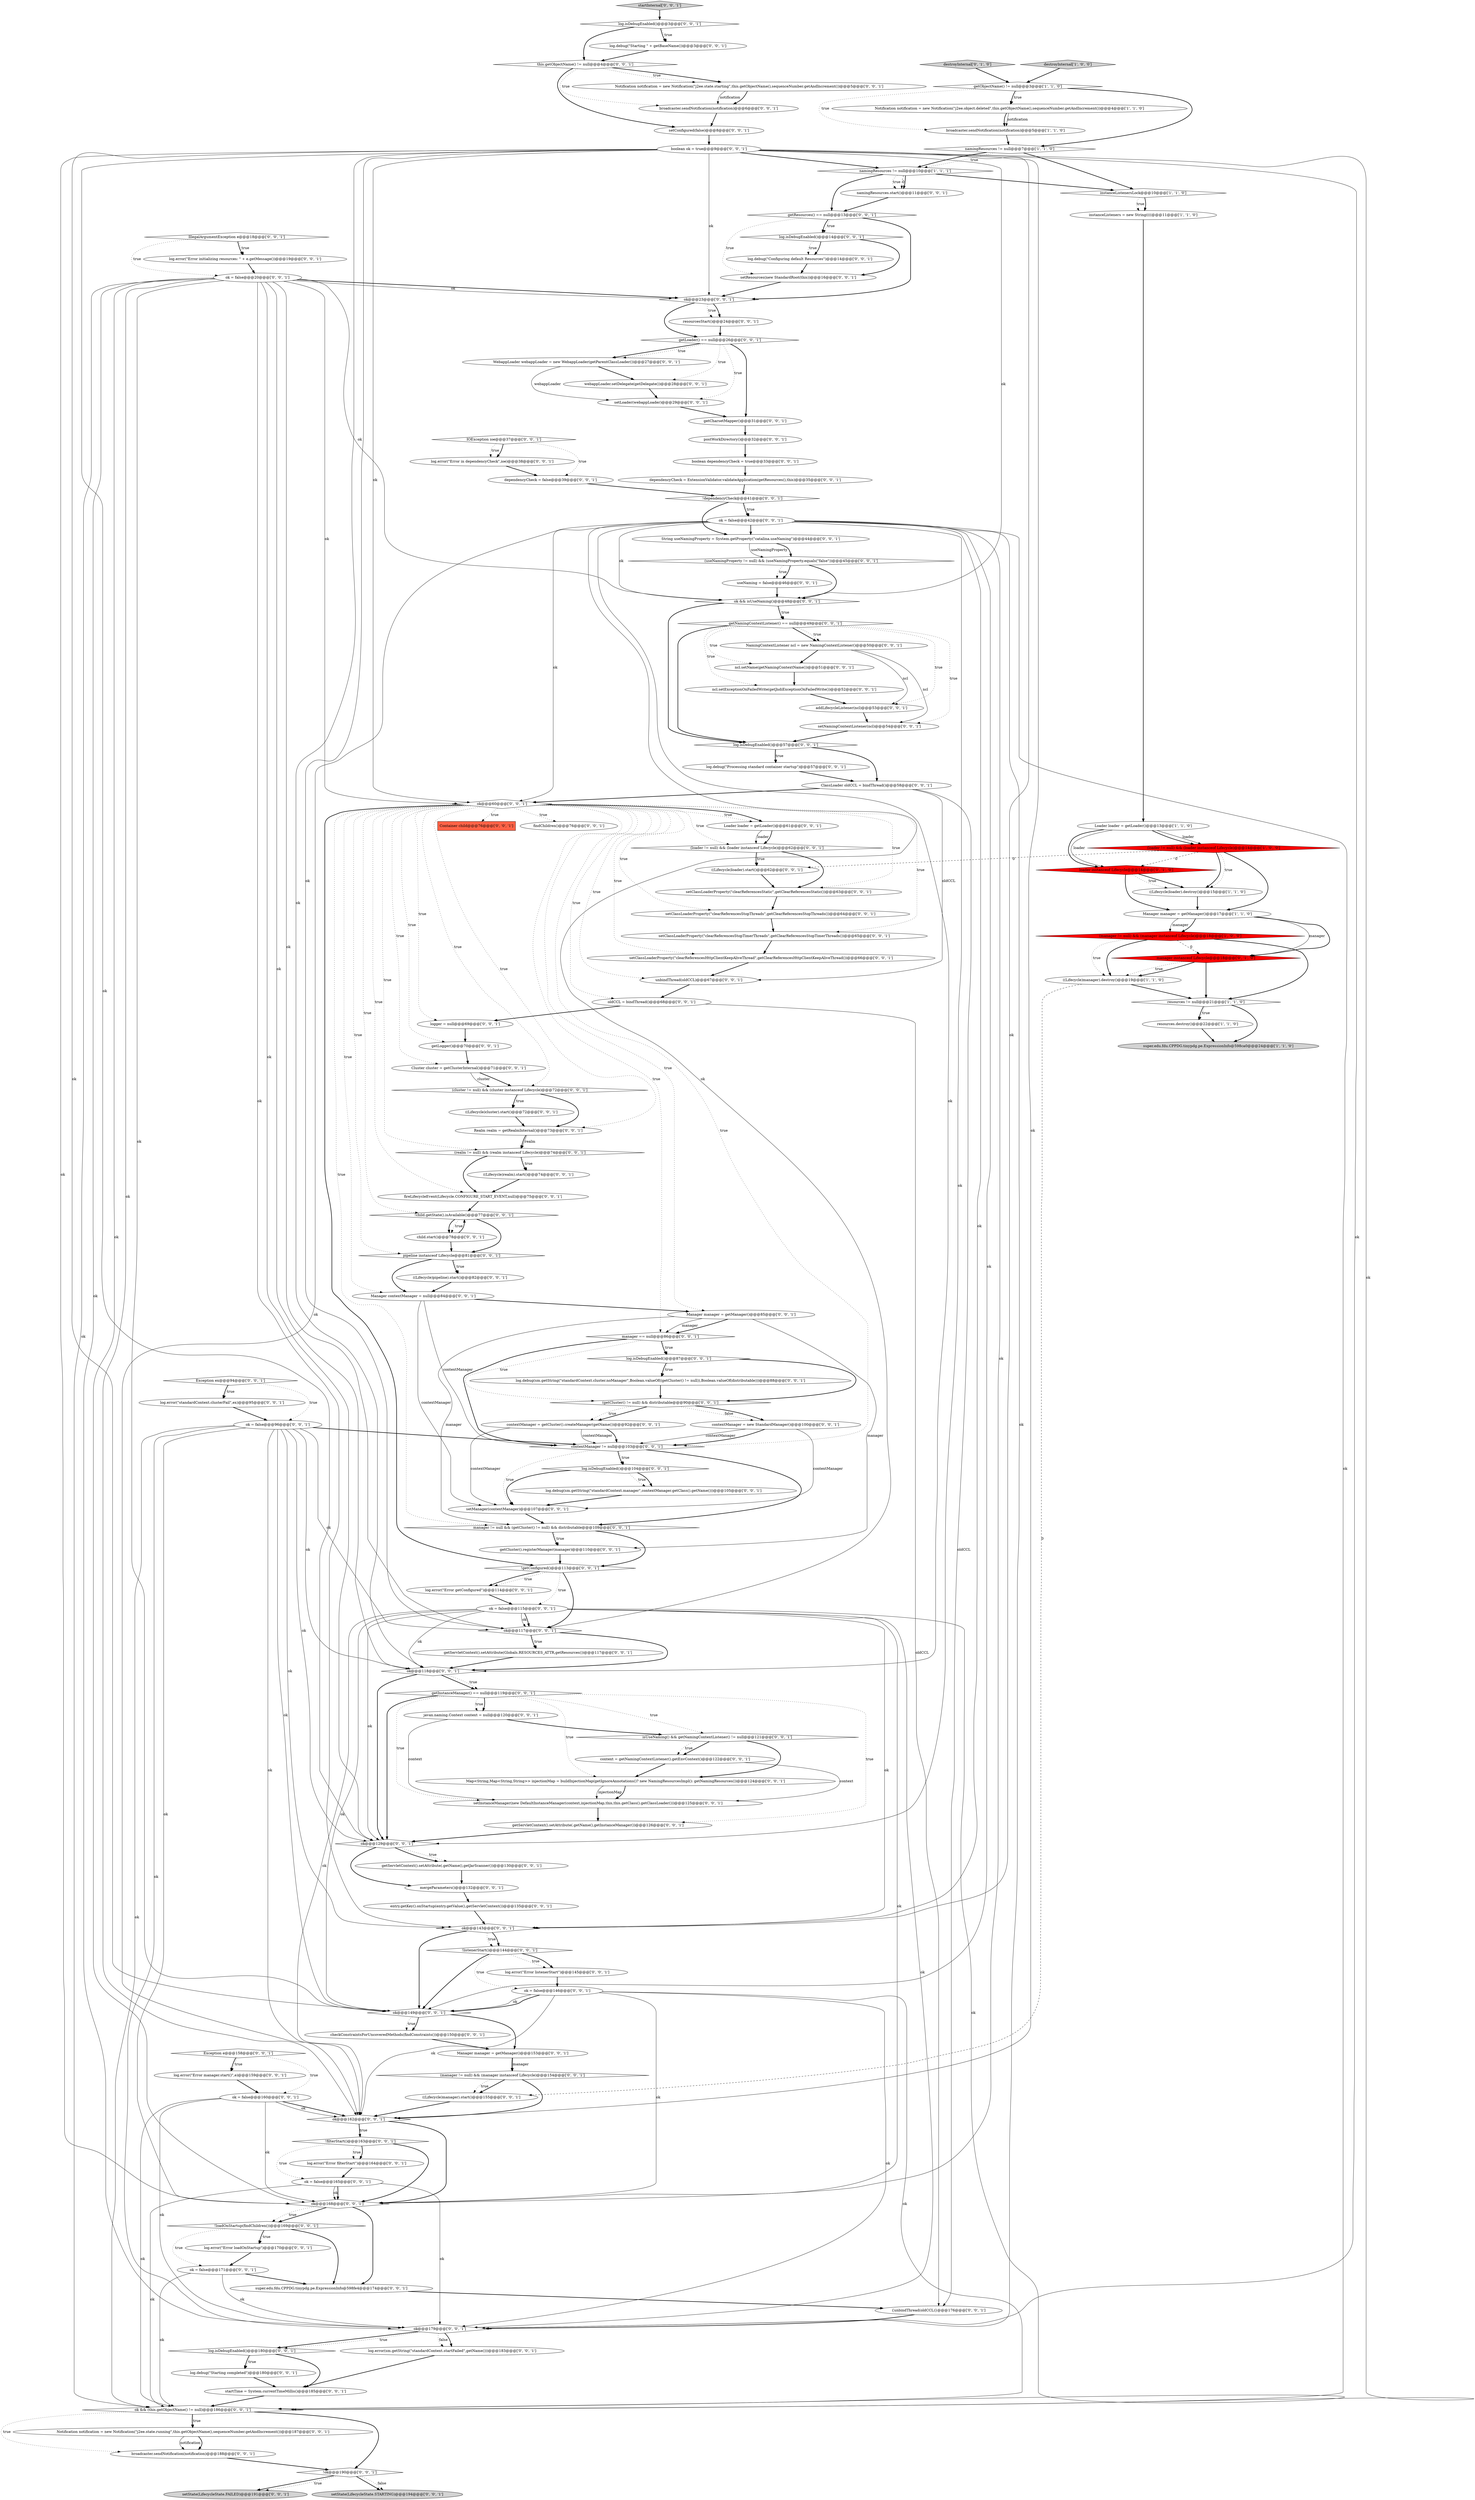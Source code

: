 digraph {
139 [style = filled, label = "Notification notification = new Notification(\"j2ee.state.starting\",this.getObjectName(),sequenceNumber.getAndIncrement())@@@5@@@['0', '0', '1']", fillcolor = white, shape = ellipse image = "AAA0AAABBB3BBB"];
154 [style = filled, label = "log.debug(\"Configuring default Resources\")@@@14@@@['0', '0', '1']", fillcolor = white, shape = ellipse image = "AAA0AAABBB3BBB"];
64 [style = filled, label = "pipeline instanceof Lifecycle@@@81@@@['0', '0', '1']", fillcolor = white, shape = diamond image = "AAA0AAABBB3BBB"];
126 [style = filled, label = "getNamingContextListener() == null@@@49@@@['0', '0', '1']", fillcolor = white, shape = diamond image = "AAA0AAABBB3BBB"];
45 [style = filled, label = "setManager(contextManager)@@@107@@@['0', '0', '1']", fillcolor = white, shape = ellipse image = "AAA0AAABBB3BBB"];
132 [style = filled, label = "Map<String,Map<String,String>> injectionMap = buildInjectionMap(getIgnoreAnnotations()? new NamingResourcesImpl(): getNamingResources())@@@124@@@['0', '0', '1']", fillcolor = white, shape = ellipse image = "AAA0AAABBB3BBB"];
115 [style = filled, label = "log.error(\"standardContext.clusterFail\",ex)@@@95@@@['0', '0', '1']", fillcolor = white, shape = ellipse image = "AAA0AAABBB3BBB"];
18 [style = filled, label = "destroyInternal['0', '1', '0']", fillcolor = lightgray, shape = diamond image = "AAA0AAABBB2BBB"];
56 [style = filled, label = "ok = false@@@20@@@['0', '0', '1']", fillcolor = white, shape = ellipse image = "AAA0AAABBB3BBB"];
76 [style = filled, label = "ok = false@@@171@@@['0', '0', '1']", fillcolor = white, shape = ellipse image = "AAA0AAABBB3BBB"];
60 [style = filled, label = "contextManager = getCluster().createManager(getName())@@@92@@@['0', '0', '1']", fillcolor = white, shape = ellipse image = "AAA0AAABBB3BBB"];
80 [style = filled, label = "((Lifecycle)loader).start()@@@62@@@['0', '0', '1']", fillcolor = white, shape = ellipse image = "AAA0AAABBB3BBB"];
31 [style = filled, label = "startInternal['0', '0', '1']", fillcolor = lightgray, shape = diamond image = "AAA0AAABBB3BBB"];
100 [style = filled, label = "broadcaster.sendNotification(notification)@@@6@@@['0', '0', '1']", fillcolor = white, shape = ellipse image = "AAA0AAABBB3BBB"];
110 [style = filled, label = "unbindThread(oldCCL)@@@67@@@['0', '0', '1']", fillcolor = white, shape = ellipse image = "AAA0AAABBB3BBB"];
10 [style = filled, label = "Manager manager = getManager()@@@17@@@['1', '1', '0']", fillcolor = white, shape = ellipse image = "AAA0AAABBB1BBB"];
74 [style = filled, label = "ok@@@162@@@['0', '0', '1']", fillcolor = white, shape = diamond image = "AAA0AAABBB3BBB"];
1 [style = filled, label = "destroyInternal['1', '0', '0']", fillcolor = lightgray, shape = diamond image = "AAA0AAABBB1BBB"];
54 [style = filled, label = "setClassLoaderProperty(\"clearReferencesStopThreads\",getClearReferencesStopThreads())@@@64@@@['0', '0', '1']", fillcolor = white, shape = ellipse image = "AAA0AAABBB3BBB"];
72 [style = filled, label = "useNaming = false@@@46@@@['0', '0', '1']", fillcolor = white, shape = ellipse image = "AAA0AAABBB3BBB"];
47 [style = filled, label = "ok@@@149@@@['0', '0', '1']", fillcolor = white, shape = diamond image = "AAA0AAABBB3BBB"];
117 [style = filled, label = "((Lifecycle)pipeline).start()@@@82@@@['0', '0', '1']", fillcolor = white, shape = ellipse image = "AAA0AAABBB3BBB"];
9 [style = filled, label = "(loader != null) && (loader instanceof Lifecycle)@@@14@@@['1', '0', '0']", fillcolor = red, shape = diamond image = "AAA1AAABBB1BBB"];
39 [style = filled, label = "contextManager != null@@@103@@@['0', '0', '1']", fillcolor = white, shape = diamond image = "AAA0AAABBB3BBB"];
94 [style = filled, label = "log.isDebugEnabled()@@@3@@@['0', '0', '1']", fillcolor = white, shape = diamond image = "AAA0AAABBB3BBB"];
129 [style = filled, label = "ok@@@179@@@['0', '0', '1']", fillcolor = white, shape = diamond image = "AAA0AAABBB3BBB"];
133 [style = filled, label = "manager == null@@@86@@@['0', '0', '1']", fillcolor = white, shape = diamond image = "AAA0AAABBB3BBB"];
146 [style = filled, label = "ncl.setName(getNamingContextName())@@@51@@@['0', '0', '1']", fillcolor = white, shape = ellipse image = "AAA0AAABBB3BBB"];
142 [style = filled, label = "setState(LifecycleState.FAILED)@@@191@@@['0', '0', '1']", fillcolor = lightgray, shape = ellipse image = "AAA0AAABBB3BBB"];
92 [style = filled, label = "checkConstraintsForUncoveredMethods(findConstraints())@@@150@@@['0', '0', '1']", fillcolor = white, shape = ellipse image = "AAA0AAABBB3BBB"];
53 [style = filled, label = "(getCluster() != null) && distributable@@@90@@@['0', '0', '1']", fillcolor = white, shape = diamond image = "AAA0AAABBB3BBB"];
22 [style = filled, label = "setConfigured(false)@@@8@@@['0', '0', '1']", fillcolor = white, shape = ellipse image = "AAA0AAABBB3BBB"];
106 [style = filled, label = "ok = false@@@146@@@['0', '0', '1']", fillcolor = white, shape = ellipse image = "AAA0AAABBB3BBB"];
113 [style = filled, label = "this.getObjectName() != null@@@4@@@['0', '0', '1']", fillcolor = white, shape = diamond image = "AAA0AAABBB3BBB"];
8 [style = filled, label = "((Lifecycle)manager).destroy()@@@19@@@['1', '1', '0']", fillcolor = white, shape = ellipse image = "AAA0AAABBB1BBB"];
3 [style = filled, label = "namingResources != null@@@7@@@['1', '1', '0']", fillcolor = white, shape = diamond image = "AAA0AAABBB1BBB"];
24 [style = filled, label = "setState(LifecycleState.STARTING)@@@194@@@['0', '0', '1']", fillcolor = lightgray, shape = ellipse image = "AAA0AAABBB3BBB"];
4 [style = filled, label = "Notification notification = new Notification(\"j2ee.object.deleted\",this.getObjectName(),sequenceNumber.getAndIncrement())@@@4@@@['1', '1', '0']", fillcolor = white, shape = ellipse image = "AAA0AAABBB1BBB"];
87 [style = filled, label = "(manager != null) && (manager instanceof Lifecycle)@@@154@@@['0', '0', '1']", fillcolor = white, shape = diamond image = "AAA0AAABBB3BBB"];
85 [style = filled, label = "ok = false@@@42@@@['0', '0', '1']", fillcolor = white, shape = ellipse image = "AAA0AAABBB3BBB"];
42 [style = filled, label = "namingResources.start()@@@11@@@['0', '0', '1']", fillcolor = white, shape = ellipse image = "AAA0AAABBB3BBB"];
68 [style = filled, label = "setClassLoaderProperty(\"clearReferencesStopTimerThreads\",getClearReferencesStopTimerThreads())@@@65@@@['0', '0', '1']", fillcolor = white, shape = ellipse image = "AAA0AAABBB3BBB"];
5 [style = filled, label = "getObjectName() != null@@@3@@@['1', '1', '0']", fillcolor = white, shape = diamond image = "AAA0AAABBB1BBB"];
89 [style = filled, label = "log.error(\"Error listenerStart\")@@@145@@@['0', '0', '1']", fillcolor = white, shape = ellipse image = "AAA0AAABBB3BBB"];
141 [style = filled, label = "log.error(sm.getString(\"standardContext.startFailed\",getName()))@@@183@@@['0', '0', '1']", fillcolor = white, shape = ellipse image = "AAA0AAABBB3BBB"];
23 [style = filled, label = "!getConfigured()@@@113@@@['0', '0', '1']", fillcolor = white, shape = diamond image = "AAA0AAABBB3BBB"];
6 [style = filled, label = "super.edu.fdu.CPPDG.tinypdg.pe.ExpressionInfo@598ca0@@@24@@@['1', '1', '0']", fillcolor = lightgray, shape = ellipse image = "AAA0AAABBB1BBB"];
32 [style = filled, label = "getCluster().registerManager(manager)@@@110@@@['0', '0', '1']", fillcolor = white, shape = ellipse image = "AAA0AAABBB3BBB"];
48 [style = filled, label = "log.isDebugEnabled()@@@87@@@['0', '0', '1']", fillcolor = white, shape = diamond image = "AAA0AAABBB3BBB"];
70 [style = filled, label = "(loader != null) && (loader instanceof Lifecycle)@@@62@@@['0', '0', '1']", fillcolor = white, shape = diamond image = "AAA0AAABBB3BBB"];
90 [style = filled, label = "setLoader(webappLoader)@@@29@@@['0', '0', '1']", fillcolor = white, shape = ellipse image = "AAA0AAABBB3BBB"];
41 [style = filled, label = "!filterStart()@@@163@@@['0', '0', '1']", fillcolor = white, shape = diamond image = "AAA0AAABBB3BBB"];
34 [style = filled, label = "log.error(\"Error in dependencyCheck\",ioe)@@@38@@@['0', '0', '1']", fillcolor = white, shape = ellipse image = "AAA0AAABBB3BBB"];
119 [style = filled, label = "setNamingContextListener(ncl)@@@54@@@['0', '0', '1']", fillcolor = white, shape = ellipse image = "AAA0AAABBB3BBB"];
20 [style = filled, label = "log.error(\"Error filterStart\")@@@164@@@['0', '0', '1']", fillcolor = white, shape = ellipse image = "AAA0AAABBB3BBB"];
66 [style = filled, label = "ok = false@@@160@@@['0', '0', '1']", fillcolor = white, shape = ellipse image = "AAA0AAABBB3BBB"];
79 [style = filled, label = "Manager manager = getManager()@@@85@@@['0', '0', '1']", fillcolor = white, shape = ellipse image = "AAA0AAABBB3BBB"];
65 [style = filled, label = "log.error(\"Error loadOnStartup\")@@@170@@@['0', '0', '1']", fillcolor = white, shape = ellipse image = "AAA0AAABBB3BBB"];
114 [style = filled, label = "{unbindThread(oldCCL)}@@@176@@@['0', '0', '1']", fillcolor = white, shape = ellipse image = "AAA0AAABBB3BBB"];
62 [style = filled, label = "ok@@@117@@@['0', '0', '1']", fillcolor = white, shape = diamond image = "AAA0AAABBB3BBB"];
59 [style = filled, label = "ok = false@@@115@@@['0', '0', '1']", fillcolor = white, shape = ellipse image = "AAA0AAABBB3BBB"];
103 [style = filled, label = "ok@@@129@@@['0', '0', '1']", fillcolor = white, shape = diamond image = "AAA0AAABBB3BBB"];
69 [style = filled, label = "IOException ioe@@@37@@@['0', '0', '1']", fillcolor = white, shape = diamond image = "AAA0AAABBB3BBB"];
71 [style = filled, label = "!dependencyCheck@@@41@@@['0', '0', '1']", fillcolor = white, shape = diamond image = "AAA0AAABBB3BBB"];
121 [style = filled, label = "boolean ok = true@@@9@@@['0', '0', '1']", fillcolor = white, shape = ellipse image = "AAA0AAABBB3BBB"];
102 [style = filled, label = "log.error(\"Error getConfigured\")@@@114@@@['0', '0', '1']", fillcolor = white, shape = ellipse image = "AAA0AAABBB3BBB"];
95 [style = filled, label = "Loader loader = getLoader()@@@61@@@['0', '0', '1']", fillcolor = white, shape = ellipse image = "AAA0AAABBB3BBB"];
127 [style = filled, label = "((Lifecycle)manager).start()@@@155@@@['0', '0', '1']", fillcolor = white, shape = ellipse image = "AAA0AAABBB3BBB"];
49 [style = filled, label = "javax.naming.Context context = null@@@120@@@['0', '0', '1']", fillcolor = white, shape = ellipse image = "AAA0AAABBB3BBB"];
83 [style = filled, label = "log.isDebugEnabled()@@@57@@@['0', '0', '1']", fillcolor = white, shape = diamond image = "AAA0AAABBB3BBB"];
147 [style = filled, label = "Cluster cluster = getClusterInternal()@@@71@@@['0', '0', '1']", fillcolor = white, shape = ellipse image = "AAA0AAABBB3BBB"];
150 [style = filled, label = "Manager manager = getManager()@@@153@@@['0', '0', '1']", fillcolor = white, shape = ellipse image = "AAA0AAABBB3BBB"];
77 [style = filled, label = "log.isDebugEnabled()@@@104@@@['0', '0', '1']", fillcolor = white, shape = diamond image = "AAA0AAABBB3BBB"];
136 [style = filled, label = "dependencyCheck = false@@@39@@@['0', '0', '1']", fillcolor = white, shape = ellipse image = "AAA0AAABBB3BBB"];
17 [style = filled, label = "manager instanceof Lifecycle@@@18@@@['0', '1', '0']", fillcolor = red, shape = diamond image = "AAA1AAABBB2BBB"];
36 [style = filled, label = "broadcaster.sendNotification(notification)@@@188@@@['0', '0', '1']", fillcolor = white, shape = ellipse image = "AAA0AAABBB3BBB"];
82 [style = filled, label = "(useNamingProperty != null) && (useNamingProperty.equals(\"false\"))@@@45@@@['0', '0', '1']", fillcolor = white, shape = diamond image = "AAA0AAABBB3BBB"];
138 [style = filled, label = "ok@@@23@@@['0', '0', '1']", fillcolor = white, shape = diamond image = "AAA0AAABBB3BBB"];
29 [style = filled, label = "setResources(new StandardRoot(this))@@@16@@@['0', '0', '1']", fillcolor = white, shape = ellipse image = "AAA0AAABBB3BBB"];
140 [style = filled, label = "log.error(\"Error manager.start()\",e)@@@159@@@['0', '0', '1']", fillcolor = white, shape = ellipse image = "AAA0AAABBB3BBB"];
122 [style = filled, label = "contextManager = new StandardManager()@@@100@@@['0', '0', '1']", fillcolor = white, shape = ellipse image = "AAA0AAABBB3BBB"];
143 [style = filled, label = "resourcesStart()@@@24@@@['0', '0', '1']", fillcolor = white, shape = ellipse image = "AAA0AAABBB3BBB"];
135 [style = filled, label = "WebappLoader webappLoader = new WebappLoader(getParentClassLoader())@@@27@@@['0', '0', '1']", fillcolor = white, shape = ellipse image = "AAA0AAABBB3BBB"];
145 [style = filled, label = "dependencyCheck = ExtensionValidator.validateApplication(getResources(),this)@@@35@@@['0', '0', '1']", fillcolor = white, shape = ellipse image = "AAA0AAABBB3BBB"];
88 [style = filled, label = "isUseNaming() && getNamingContextListener() != null@@@121@@@['0', '0', '1']", fillcolor = white, shape = diamond image = "AAA0AAABBB3BBB"];
35 [style = filled, label = "child.start()@@@78@@@['0', '0', '1']", fillcolor = white, shape = ellipse image = "AAA0AAABBB3BBB"];
14 [style = filled, label = "((Lifecycle)loader).destroy()@@@15@@@['1', '1', '0']", fillcolor = white, shape = ellipse image = "AAA0AAABBB1BBB"];
109 [style = filled, label = "log.error(\"Error initializing resources: \" + e.getMessage())@@@19@@@['0', '0', '1']", fillcolor = white, shape = ellipse image = "AAA0AAABBB3BBB"];
46 [style = filled, label = "!ok@@@190@@@['0', '0', '1']", fillcolor = white, shape = diamond image = "AAA0AAABBB3BBB"];
58 [style = filled, label = "(realm != null) && (realm instanceof Lifecycle)@@@74@@@['0', '0', '1']", fillcolor = white, shape = diamond image = "AAA0AAABBB3BBB"];
15 [style = filled, label = "resources.destroy()@@@22@@@['1', '1', '0']", fillcolor = white, shape = ellipse image = "AAA0AAABBB1BBB"];
78 [style = filled, label = "getInstanceManager() == null@@@119@@@['0', '0', '1']", fillcolor = white, shape = diamond image = "AAA0AAABBB3BBB"];
13 [style = filled, label = "Loader loader = getLoader()@@@13@@@['1', '1', '0']", fillcolor = white, shape = ellipse image = "AAA0AAABBB1BBB"];
131 [style = filled, label = "ncl.setExceptionOnFailedWrite(getJndiExceptionOnFailedWrite())@@@52@@@['0', '0', '1']", fillcolor = white, shape = ellipse image = "AAA0AAABBB3BBB"];
25 [style = filled, label = "log.debug(sm.getString(\"standardContext.cluster.noManager\",Boolean.valueOf((getCluster() != null)),Boolean.valueOf(distributable)))@@@88@@@['0', '0', '1']", fillcolor = white, shape = ellipse image = "AAA0AAABBB3BBB"];
96 [style = filled, label = "IllegalArgumentException e@@@18@@@['0', '0', '1']", fillcolor = white, shape = diamond image = "AAA0AAABBB3BBB"];
137 [style = filled, label = "ok = false@@@96@@@['0', '0', '1']", fillcolor = white, shape = ellipse image = "AAA0AAABBB3BBB"];
2 [style = filled, label = "broadcaster.sendNotification(notification)@@@5@@@['1', '1', '0']", fillcolor = white, shape = ellipse image = "AAA0AAABBB1BBB"];
144 [style = filled, label = "((Lifecycle)cluster).start()@@@72@@@['0', '0', '1']", fillcolor = white, shape = ellipse image = "AAA0AAABBB3BBB"];
81 [style = filled, label = "setClassLoaderProperty(\"clearReferencesHttpClientKeepAliveThread\",getClearReferencesHttpClientKeepAliveThread())@@@66@@@['0', '0', '1']", fillcolor = white, shape = ellipse image = "AAA0AAABBB3BBB"];
63 [style = filled, label = "getServletContext().setAttribute(Globals.RESOURCES_ATTR,getResources())@@@117@@@['0', '0', '1']", fillcolor = white, shape = ellipse image = "AAA0AAABBB3BBB"];
120 [style = filled, label = "ok = false@@@165@@@['0', '0', '1']", fillcolor = white, shape = ellipse image = "AAA0AAABBB3BBB"];
11 [style = filled, label = "instanceListenersLock@@@10@@@['1', '1', '0']", fillcolor = white, shape = diamond image = "AAA0AAABBB1BBB"];
28 [style = filled, label = "webappLoader.setDelegate(getDelegate())@@@28@@@['0', '0', '1']", fillcolor = white, shape = ellipse image = "AAA0AAABBB3BBB"];
130 [style = filled, label = "getLoader() == null@@@26@@@['0', '0', '1']", fillcolor = white, shape = diamond image = "AAA0AAABBB3BBB"];
75 [style = filled, label = "NamingContextListener ncl = new NamingContextListener()@@@50@@@['0', '0', '1']", fillcolor = white, shape = ellipse image = "AAA0AAABBB3BBB"];
116 [style = filled, label = "Notification notification = new Notification(\"j2ee.state.running\",this.getObjectName(),sequenceNumber.getAndIncrement())@@@187@@@['0', '0', '1']", fillcolor = white, shape = ellipse image = "AAA0AAABBB3BBB"];
149 [style = filled, label = "Exception ex@@@94@@@['0', '0', '1']", fillcolor = white, shape = diamond image = "AAA0AAABBB3BBB"];
52 [style = filled, label = "setClassLoaderProperty(\"clearReferencesStatic\",getClearReferencesStatic())@@@63@@@['0', '0', '1']", fillcolor = white, shape = ellipse image = "AAA0AAABBB3BBB"];
124 [style = filled, label = "ok@@@118@@@['0', '0', '1']", fillcolor = white, shape = diamond image = "AAA0AAABBB3BBB"];
151 [style = filled, label = "logger = null@@@69@@@['0', '0', '1']", fillcolor = white, shape = ellipse image = "AAA0AAABBB3BBB"];
118 [style = filled, label = "getServletContext().setAttribute(.getName(),getJarScanner())@@@130@@@['0', '0', '1']", fillcolor = white, shape = ellipse image = "AAA0AAABBB3BBB"];
61 [style = filled, label = "ok && isUseNaming()@@@48@@@['0', '0', '1']", fillcolor = white, shape = diamond image = "AAA0AAABBB3BBB"];
26 [style = filled, label = "startTime = System.currentTimeMillis()@@@185@@@['0', '0', '1']", fillcolor = white, shape = ellipse image = "AAA0AAABBB3BBB"];
43 [style = filled, label = "postWorkDirectory()@@@32@@@['0', '0', '1']", fillcolor = white, shape = ellipse image = "AAA0AAABBB3BBB"];
101 [style = filled, label = "getServletContext().setAttribute(.getName(),getInstanceManager())@@@126@@@['0', '0', '1']", fillcolor = white, shape = ellipse image = "AAA0AAABBB3BBB"];
105 [style = filled, label = "Container child@@@76@@@['0', '0', '1']", fillcolor = tomato, shape = box image = "AAA0AAABBB3BBB"];
99 [style = filled, label = "Exception e@@@158@@@['0', '0', '1']", fillcolor = white, shape = diamond image = "AAA0AAABBB3BBB"];
108 [style = filled, label = "log.debug(sm.getString(\"standardContext.manager\",contextManager.getClass().getName()))@@@105@@@['0', '0', '1']", fillcolor = white, shape = ellipse image = "AAA0AAABBB3BBB"];
7 [style = filled, label = "namingResources != null@@@10@@@['1', '1', '1']", fillcolor = white, shape = diamond image = "AAA0AAABBB1BBB"];
21 [style = filled, label = "ok@@@168@@@['0', '0', '1']", fillcolor = white, shape = diamond image = "AAA0AAABBB3BBB"];
128 [style = filled, label = "setInstanceManager(new DefaultInstanceManager(context,injectionMap,this,this.getClass().getClassLoader()))@@@125@@@['0', '0', '1']", fillcolor = white, shape = ellipse image = "AAA0AAABBB3BBB"];
33 [style = filled, label = "((Lifecycle)realm).start()@@@74@@@['0', '0', '1']", fillcolor = white, shape = ellipse image = "AAA0AAABBB3BBB"];
27 [style = filled, label = "mergeParameters()@@@132@@@['0', '0', '1']", fillcolor = white, shape = ellipse image = "AAA0AAABBB3BBB"];
104 [style = filled, label = "Manager contextManager = null@@@84@@@['0', '0', '1']", fillcolor = white, shape = ellipse image = "AAA0AAABBB3BBB"];
51 [style = filled, label = "oldCCL = bindThread()@@@68@@@['0', '0', '1']", fillcolor = white, shape = ellipse image = "AAA0AAABBB3BBB"];
107 [style = filled, label = "String useNamingProperty = System.getProperty(\"catalina.useNaming\")@@@44@@@['0', '0', '1']", fillcolor = white, shape = ellipse image = "AAA0AAABBB3BBB"];
112 [style = filled, label = "log.debug(\"Starting \" + getBaseName())@@@3@@@['0', '0', '1']", fillcolor = white, shape = ellipse image = "AAA0AAABBB3BBB"];
97 [style = filled, label = "addLifecycleListener(ncl)@@@53@@@['0', '0', '1']", fillcolor = white, shape = ellipse image = "AAA0AAABBB3BBB"];
125 [style = filled, label = "log.debug(\"Starting completed\")@@@180@@@['0', '0', '1']", fillcolor = white, shape = ellipse image = "AAA0AAABBB3BBB"];
111 [style = filled, label = "context = getNamingContextListener().getEnvContext()@@@122@@@['0', '0', '1']", fillcolor = white, shape = ellipse image = "AAA0AAABBB3BBB"];
84 [style = filled, label = "Realm realm = getRealmInternal()@@@73@@@['0', '0', '1']", fillcolor = white, shape = ellipse image = "AAA0AAABBB3BBB"];
152 [style = filled, label = "super.edu.fdu.CPPDG.tinypdg.pe.ExpressionInfo@598fe4@@@174@@@['0', '0', '1']", fillcolor = white, shape = ellipse image = "AAA0AAABBB3BBB"];
37 [style = filled, label = "(cluster != null) && (cluster instanceof Lifecycle)@@@72@@@['0', '0', '1']", fillcolor = white, shape = diamond image = "AAA0AAABBB3BBB"];
0 [style = filled, label = "resources != null@@@21@@@['1', '1', '0']", fillcolor = white, shape = diamond image = "AAA0AAABBB1BBB"];
40 [style = filled, label = "ok@@@60@@@['0', '0', '1']", fillcolor = white, shape = diamond image = "AAA0AAABBB3BBB"];
50 [style = filled, label = "entry.getKey().onStartup(entry.getValue(),getServletContext())@@@135@@@['0', '0', '1']", fillcolor = white, shape = ellipse image = "AAA0AAABBB3BBB"];
155 [style = filled, label = "getLogger()@@@70@@@['0', '0', '1']", fillcolor = white, shape = ellipse image = "AAA0AAABBB3BBB"];
44 [style = filled, label = "getCharsetMapper()@@@31@@@['0', '0', '1']", fillcolor = white, shape = ellipse image = "AAA0AAABBB3BBB"];
30 [style = filled, label = "boolean dependencyCheck = true@@@33@@@['0', '0', '1']", fillcolor = white, shape = ellipse image = "AAA0AAABBB3BBB"];
19 [style = filled, label = "loader instanceof Lifecycle@@@14@@@['0', '1', '0']", fillcolor = red, shape = diamond image = "AAA1AAABBB2BBB"];
16 [style = filled, label = "(manager != null) && (manager instanceof Lifecycle)@@@18@@@['1', '0', '0']", fillcolor = red, shape = diamond image = "AAA1AAABBB1BBB"];
153 [style = filled, label = "!listenerStart()@@@144@@@['0', '0', '1']", fillcolor = white, shape = diamond image = "AAA0AAABBB3BBB"];
38 [style = filled, label = "manager != null && (getCluster() != null) && distributable@@@109@@@['0', '0', '1']", fillcolor = white, shape = diamond image = "AAA0AAABBB3BBB"];
91 [style = filled, label = "ok@@@143@@@['0', '0', '1']", fillcolor = white, shape = diamond image = "AAA0AAABBB3BBB"];
55 [style = filled, label = "log.debug(\"Processing standard container startup\")@@@57@@@['0', '0', '1']", fillcolor = white, shape = ellipse image = "AAA0AAABBB3BBB"];
86 [style = filled, label = "log.isDebugEnabled()@@@180@@@['0', '0', '1']", fillcolor = white, shape = diamond image = "AAA0AAABBB3BBB"];
73 [style = filled, label = "fireLifecycleEvent(Lifecycle.CONFIGURE_START_EVENT,null)@@@75@@@['0', '0', '1']", fillcolor = white, shape = ellipse image = "AAA0AAABBB3BBB"];
134 [style = filled, label = "!loadOnStartup(findChildren())@@@169@@@['0', '0', '1']", fillcolor = white, shape = diamond image = "AAA0AAABBB3BBB"];
12 [style = filled, label = "instanceListeners = new String((((@@@11@@@['1', '1', '0']", fillcolor = white, shape = ellipse image = "AAA0AAABBB1BBB"];
148 [style = filled, label = "getResources() == null@@@13@@@['0', '0', '1']", fillcolor = white, shape = diamond image = "AAA0AAABBB3BBB"];
93 [style = filled, label = "log.isDebugEnabled()@@@14@@@['0', '0', '1']", fillcolor = white, shape = diamond image = "AAA0AAABBB3BBB"];
67 [style = filled, label = "ok && (this.getObjectName() != null)@@@186@@@['0', '0', '1']", fillcolor = white, shape = diamond image = "AAA0AAABBB3BBB"];
98 [style = filled, label = "findChildren()@@@76@@@['0', '0', '1']", fillcolor = white, shape = ellipse image = "AAA0AAABBB3BBB"];
123 [style = filled, label = "!child.getState().isAvailable()@@@77@@@['0', '0', '1']", fillcolor = white, shape = diamond image = "AAA0AAABBB3BBB"];
57 [style = filled, label = "ClassLoader oldCCL = bindThread()@@@58@@@['0', '0', '1']", fillcolor = white, shape = ellipse image = "AAA0AAABBB3BBB"];
79->133 [style = bold, label=""];
153->106 [style = dotted, label="true"];
57->110 [style = solid, label="oldCCL"];
59->62 [style = solid, label="ok"];
59->103 [style = solid, label="ok"];
58->33 [style = dotted, label="true"];
54->68 [style = bold, label=""];
71->85 [style = dotted, label="true"];
97->119 [style = bold, label=""];
40->70 [style = dotted, label="true"];
59->62 [style = bold, label=""];
119->83 [style = bold, label=""];
40->37 [style = dotted, label="true"];
53->122 [style = dotted, label="false"];
0->15 [style = bold, label=""];
40->23 [style = bold, label=""];
66->67 [style = solid, label="ok"];
9->19 [style = dashed, label="0"];
70->80 [style = dotted, label="true"];
124->103 [style = bold, label=""];
131->97 [style = bold, label=""];
40->79 [style = dotted, label="true"];
134->152 [style = bold, label=""];
45->38 [style = bold, label=""];
48->25 [style = dotted, label="true"];
40->84 [style = dotted, label="true"];
66->21 [style = solid, label="ok"];
137->129 [style = solid, label="ok"];
93->154 [style = bold, label=""];
121->74 [style = solid, label="ok"];
59->91 [style = solid, label="ok"];
132->128 [style = solid, label="injectionMap"];
3->7 [style = dotted, label="true"];
92->150 [style = bold, label=""];
41->21 [style = bold, label=""];
147->37 [style = bold, label=""];
13->9 [style = solid, label="loader"];
129->141 [style = bold, label=""];
40->81 [style = dotted, label="true"];
133->53 [style = dotted, label="true"];
93->29 [style = bold, label=""];
138->143 [style = bold, label=""];
23->102 [style = dotted, label="true"];
13->19 [style = solid, label="loader"];
40->151 [style = dotted, label="true"];
5->4 [style = dotted, label="true"];
64->117 [style = dotted, label="true"];
117->104 [style = bold, label=""];
123->35 [style = bold, label=""];
91->153 [style = dotted, label="true"];
39->77 [style = dotted, label="true"];
91->153 [style = bold, label=""];
134->65 [style = dotted, label="true"];
73->123 [style = bold, label=""];
80->52 [style = bold, label=""];
29->138 [style = bold, label=""];
81->110 [style = bold, label=""];
40->68 [style = dotted, label="true"];
16->8 [style = dotted, label="true"];
148->93 [style = bold, label=""];
121->91 [style = solid, label="ok"];
28->90 [style = bold, label=""];
139->100 [style = bold, label=""];
60->45 [style = solid, label="contextManager"];
134->76 [style = dotted, label="true"];
102->59 [style = bold, label=""];
135->28 [style = bold, label=""];
107->82 [style = solid, label="useNamingProperty"];
38->32 [style = dotted, label="true"];
8->127 [style = dashed, label="0"];
145->71 [style = bold, label=""];
93->154 [style = dotted, label="true"];
130->28 [style = dotted, label="true"];
148->93 [style = dotted, label="true"];
5->4 [style = bold, label=""];
149->115 [style = bold, label=""];
94->112 [style = dotted, label="true"];
106->47 [style = solid, label="ok"];
10->17 [style = solid, label="manager"];
39->45 [style = dotted, label="true"];
40->155 [style = dotted, label="true"];
126->97 [style = dotted, label="true"];
5->2 [style = dotted, label="true"];
47->92 [style = dotted, label="true"];
66->74 [style = bold, label=""];
51->151 [style = bold, label=""];
15->6 [style = bold, label=""];
113->100 [style = dotted, label="true"];
147->37 [style = solid, label="cluster"];
107->82 [style = bold, label=""];
77->108 [style = dotted, label="true"];
82->72 [style = dotted, label="true"];
18->5 [style = bold, label=""];
48->25 [style = bold, label=""];
56->124 [style = solid, label="ok"];
99->66 [style = dotted, label="true"];
69->34 [style = bold, label=""];
49->88 [style = bold, label=""];
56->129 [style = solid, label="ok"];
70->80 [style = bold, label=""];
16->0 [style = bold, label=""];
82->61 [style = bold, label=""];
40->51 [style = dotted, label="true"];
23->59 [style = dotted, label="true"];
130->90 [style = dotted, label="true"];
79->38 [style = solid, label="manager"];
62->124 [style = bold, label=""];
126->131 [style = dotted, label="true"];
9->10 [style = bold, label=""];
103->27 [style = bold, label=""];
41->20 [style = bold, label=""];
120->129 [style = solid, label="ok"];
7->42 [style = dashed, label="0"];
133->48 [style = dotted, label="true"];
64->117 [style = bold, label=""];
106->47 [style = bold, label=""];
137->62 [style = solid, label="ok"];
137->21 [style = solid, label="ok"];
53->60 [style = bold, label=""];
121->47 [style = solid, label="ok"];
121->67 [style = solid, label="ok"];
88->132 [style = bold, label=""];
57->40 [style = bold, label=""];
86->26 [style = bold, label=""];
71->107 [style = bold, label=""];
56->21 [style = solid, label="ok"];
46->24 [style = bold, label=""];
14->10 [style = bold, label=""];
40->133 [style = dotted, label="true"];
59->124 [style = solid, label="ok"];
4->2 [style = bold, label=""];
99->140 [style = bold, label=""];
121->21 [style = solid, label="ok"];
121->61 [style = solid, label="ok"];
125->26 [style = bold, label=""];
120->21 [style = solid, label="ok"];
36->46 [style = bold, label=""];
85->62 [style = solid, label="ok"];
76->152 [style = bold, label=""];
149->137 [style = dotted, label="true"];
72->61 [style = bold, label=""];
21->134 [style = bold, label=""];
7->42 [style = bold, label=""];
40->104 [style = dotted, label="true"];
4->2 [style = solid, label="notification"];
64->104 [style = bold, label=""];
37->84 [style = bold, label=""];
91->47 [style = bold, label=""];
95->70 [style = solid, label="loader"];
154->29 [style = bold, label=""];
2->3 [style = bold, label=""];
137->124 [style = solid, label="ok"];
19->10 [style = bold, label=""];
78->88 [style = dotted, label="true"];
67->116 [style = bold, label=""];
40->54 [style = dotted, label="true"];
85->74 [style = solid, label="ok"];
132->128 [style = bold, label=""];
95->70 [style = bold, label=""];
12->13 [style = bold, label=""];
17->0 [style = bold, label=""];
19->14 [style = bold, label=""];
129->141 [style = dotted, label="false"];
126->119 [style = dotted, label="true"];
151->155 [style = bold, label=""];
13->9 [style = bold, label=""];
19->14 [style = dotted, label="true"];
59->21 [style = solid, label="ok"];
112->113 [style = bold, label=""];
67->46 [style = bold, label=""];
0->15 [style = dotted, label="true"];
135->90 [style = solid, label="webappLoader"];
133->48 [style = bold, label=""];
62->63 [style = bold, label=""];
38->23 [style = bold, label=""];
87->127 [style = bold, label=""];
9->80 [style = dashed, label="0"];
66->74 [style = solid, label="ok"];
44->43 [style = bold, label=""];
41->20 [style = dotted, label="true"];
129->86 [style = bold, label=""];
121->40 [style = solid, label="ok"];
85->124 [style = solid, label="ok"];
27->50 [style = bold, label=""];
21->152 [style = bold, label=""];
78->49 [style = bold, label=""];
152->114 [style = bold, label=""];
148->29 [style = dotted, label="true"];
1->5 [style = bold, label=""];
109->56 [style = bold, label=""];
32->23 [style = bold, label=""];
141->26 [style = bold, label=""];
85->47 [style = solid, label="ok"];
25->53 [style = bold, label=""];
149->115 [style = dotted, label="true"];
10->17 [style = bold, label=""];
59->129 [style = solid, label="ok"];
56->62 [style = solid, label="ok"];
75->97 [style = solid, label="ncl"];
126->75 [style = bold, label=""];
58->73 [style = bold, label=""];
116->36 [style = bold, label=""];
8->0 [style = bold, label=""];
121->7 [style = bold, label=""];
47->92 [style = bold, label=""];
56->74 [style = solid, label="ok"];
87->74 [style = bold, label=""];
55->57 [style = bold, label=""];
89->106 [style = bold, label=""];
39->77 [style = bold, label=""];
40->98 [style = dotted, label="true"];
50->91 [style = bold, label=""];
9->14 [style = bold, label=""];
120->21 [style = bold, label=""];
71->85 [style = bold, label=""];
127->74 [style = bold, label=""];
139->100 [style = solid, label="notification"];
121->62 [style = solid, label="ok"];
60->39 [style = bold, label=""];
150->87 [style = solid, label="manager"];
129->86 [style = dotted, label="true"];
138->143 [style = dotted, label="true"];
56->138 [style = bold, label=""];
23->62 [style = bold, label=""];
26->67 [style = bold, label=""];
104->39 [style = solid, label="contextManager"];
133->39 [style = bold, label=""];
7->11 [style = bold, label=""];
74->41 [style = bold, label=""];
124->78 [style = bold, label=""];
59->67 [style = solid, label="ok"];
126->75 [style = dotted, label="true"];
67->36 [style = dotted, label="true"];
77->45 [style = bold, label=""];
79->133 [style = solid, label="manager"];
130->135 [style = bold, label=""];
61->83 [style = bold, label=""];
148->138 [style = bold, label=""];
82->72 [style = bold, label=""];
11->12 [style = bold, label=""];
124->78 [style = dotted, label="true"];
137->39 [style = bold, label=""];
61->126 [style = dotted, label="true"];
67->116 [style = dotted, label="true"];
84->58 [style = bold, label=""];
146->131 [style = bold, label=""];
106->129 [style = solid, label="ok"];
78->128 [style = dotted, label="true"];
52->54 [style = bold, label=""];
83->55 [style = bold, label=""];
56->91 [style = solid, label="ok"];
101->103 [style = bold, label=""];
16->8 [style = bold, label=""];
62->63 [style = dotted, label="true"];
111->128 [style = solid, label="context"];
88->111 [style = bold, label=""];
100->22 [style = bold, label=""];
118->27 [style = bold, label=""];
13->19 [style = bold, label=""];
106->74 [style = solid, label="ok"];
137->91 [style = solid, label="ok"];
120->67 [style = solid, label="ok"];
126->146 [style = dotted, label="true"];
59->47 [style = solid, label="ok"];
37->144 [style = dotted, label="true"];
155->147 [style = bold, label=""];
69->136 [style = dotted, label="true"];
40->58 [style = dotted, label="true"];
75->119 [style = solid, label="ncl"];
76->67 [style = solid, label="ok"];
46->142 [style = bold, label=""];
85->67 [style = solid, label="ok"];
46->142 [style = dotted, label="true"];
57->114 [style = solid, label="oldCCL"];
134->65 [style = bold, label=""];
9->14 [style = dotted, label="true"];
43->30 [style = bold, label=""];
59->74 [style = solid, label="ok"];
40->147 [style = dotted, label="true"];
40->105 [style = dotted, label="true"];
122->39 [style = solid, label="contextManager"];
153->89 [style = dotted, label="true"];
40->110 [style = dotted, label="true"];
30->145 [style = bold, label=""];
68->81 [style = bold, label=""];
90->44 [style = bold, label=""];
33->73 [style = bold, label=""];
40->64 [style = dotted, label="true"];
31->94 [style = bold, label=""];
85->61 [style = solid, label="ok"];
106->67 [style = solid, label="ok"];
85->103 [style = solid, label="ok"];
126->83 [style = bold, label=""];
123->35 [style = dotted, label="true"];
35->64 [style = bold, label=""];
121->103 [style = solid, label="ok"];
35->123 [style = bold, label=""];
94->112 [style = bold, label=""];
56->103 [style = solid, label="ok"];
5->3 [style = bold, label=""];
96->109 [style = dotted, label="true"];
40->39 [style = dotted, label="true"];
108->45 [style = bold, label=""];
122->39 [style = bold, label=""];
137->67 [style = solid, label="ok"];
11->12 [style = dotted, label="true"];
96->56 [style = dotted, label="true"];
114->129 [style = bold, label=""];
78->49 [style = dotted, label="true"];
85->107 [style = bold, label=""];
41->120 [style = dotted, label="true"];
143->130 [style = bold, label=""];
138->130 [style = bold, label=""];
94->113 [style = bold, label=""];
150->87 [style = bold, label=""];
74->21 [style = bold, label=""];
53->122 [style = bold, label=""];
46->24 [style = dotted, label="false"];
17->8 [style = dotted, label="true"];
128->101 [style = bold, label=""];
23->102 [style = bold, label=""];
79->32 [style = solid, label="manager"];
121->138 [style = solid, label="ok"];
40->73 [style = dotted, label="true"];
85->129 [style = solid, label="ok"];
56->40 [style = solid, label="ok"];
39->38 [style = bold, label=""];
22->121 [style = bold, label=""];
53->60 [style = dotted, label="true"];
130->135 [style = dotted, label="true"];
34->136 [style = bold, label=""];
113->139 [style = dotted, label="true"];
113->139 [style = bold, label=""];
40->95 [style = dotted, label="true"];
85->21 [style = solid, label="ok"];
103->118 [style = dotted, label="true"];
110->51 [style = bold, label=""];
37->144 [style = bold, label=""];
65->76 [style = bold, label=""];
3->11 [style = bold, label=""];
137->47 [style = solid, label="ok"];
153->47 [style = bold, label=""];
116->36 [style = solid, label="notification"];
7->42 [style = dotted, label="true"];
40->52 [style = dotted, label="true"];
140->66 [style = bold, label=""];
38->32 [style = bold, label=""];
86->125 [style = dotted, label="true"];
86->125 [style = bold, label=""];
40->95 [style = bold, label=""];
88->111 [style = dotted, label="true"];
3->7 [style = bold, label=""];
137->74 [style = solid, label="ok"];
74->41 [style = dotted, label="true"];
49->128 [style = solid, label="context"];
63->124 [style = bold, label=""];
99->140 [style = dotted, label="true"];
56->47 [style = solid, label="ok"];
20->120 [style = bold, label=""];
103->118 [style = bold, label=""];
85->91 [style = solid, label="ok"];
87->127 [style = dotted, label="true"];
121->124 [style = solid, label="ok"];
69->34 [style = dotted, label="true"];
85->40 [style = solid, label="ok"];
17->8 [style = bold, label=""];
104->45 [style = solid, label="contextManager"];
136->71 [style = bold, label=""];
78->103 [style = bold, label=""];
137->103 [style = solid, label="ok"];
7->148 [style = bold, label=""];
40->38 [style = dotted, label="true"];
60->39 [style = solid, label="contextManager"];
21->134 [style = dotted, label="true"];
144->84 [style = bold, label=""];
56->61 [style = solid, label="ok"];
122->45 [style = solid, label="contextManager"];
66->129 [style = solid, label="ok"];
47->150 [style = bold, label=""];
61->126 [style = bold, label=""];
96->109 [style = bold, label=""];
115->137 [style = bold, label=""];
56->67 [style = solid, label="ok"];
10->16 [style = bold, label=""];
130->44 [style = bold, label=""];
77->108 [style = bold, label=""];
104->79 [style = bold, label=""];
111->132 [style = bold, label=""];
121->129 [style = solid, label="ok"];
75->146 [style = bold, label=""];
78->132 [style = dotted, label="true"];
0->6 [style = bold, label=""];
48->53 [style = bold, label=""];
42->148 [style = bold, label=""];
58->33 [style = bold, label=""];
153->89 [style = bold, label=""];
10->16 [style = solid, label="manager"];
56->138 [style = solid, label="ok"];
51->114 [style = solid, label="oldCCL"];
40->123 [style = dotted, label="true"];
83->55 [style = dotted, label="true"];
70->52 [style = bold, label=""];
78->101 [style = dotted, label="true"];
83->57 [style = bold, label=""];
16->17 [style = dashed, label="0"];
113->22 [style = bold, label=""];
84->58 [style = solid, label="realm"];
76->129 [style = solid, label="ok"];
106->21 [style = solid, label="ok"];
123->64 [style = bold, label=""];
}
